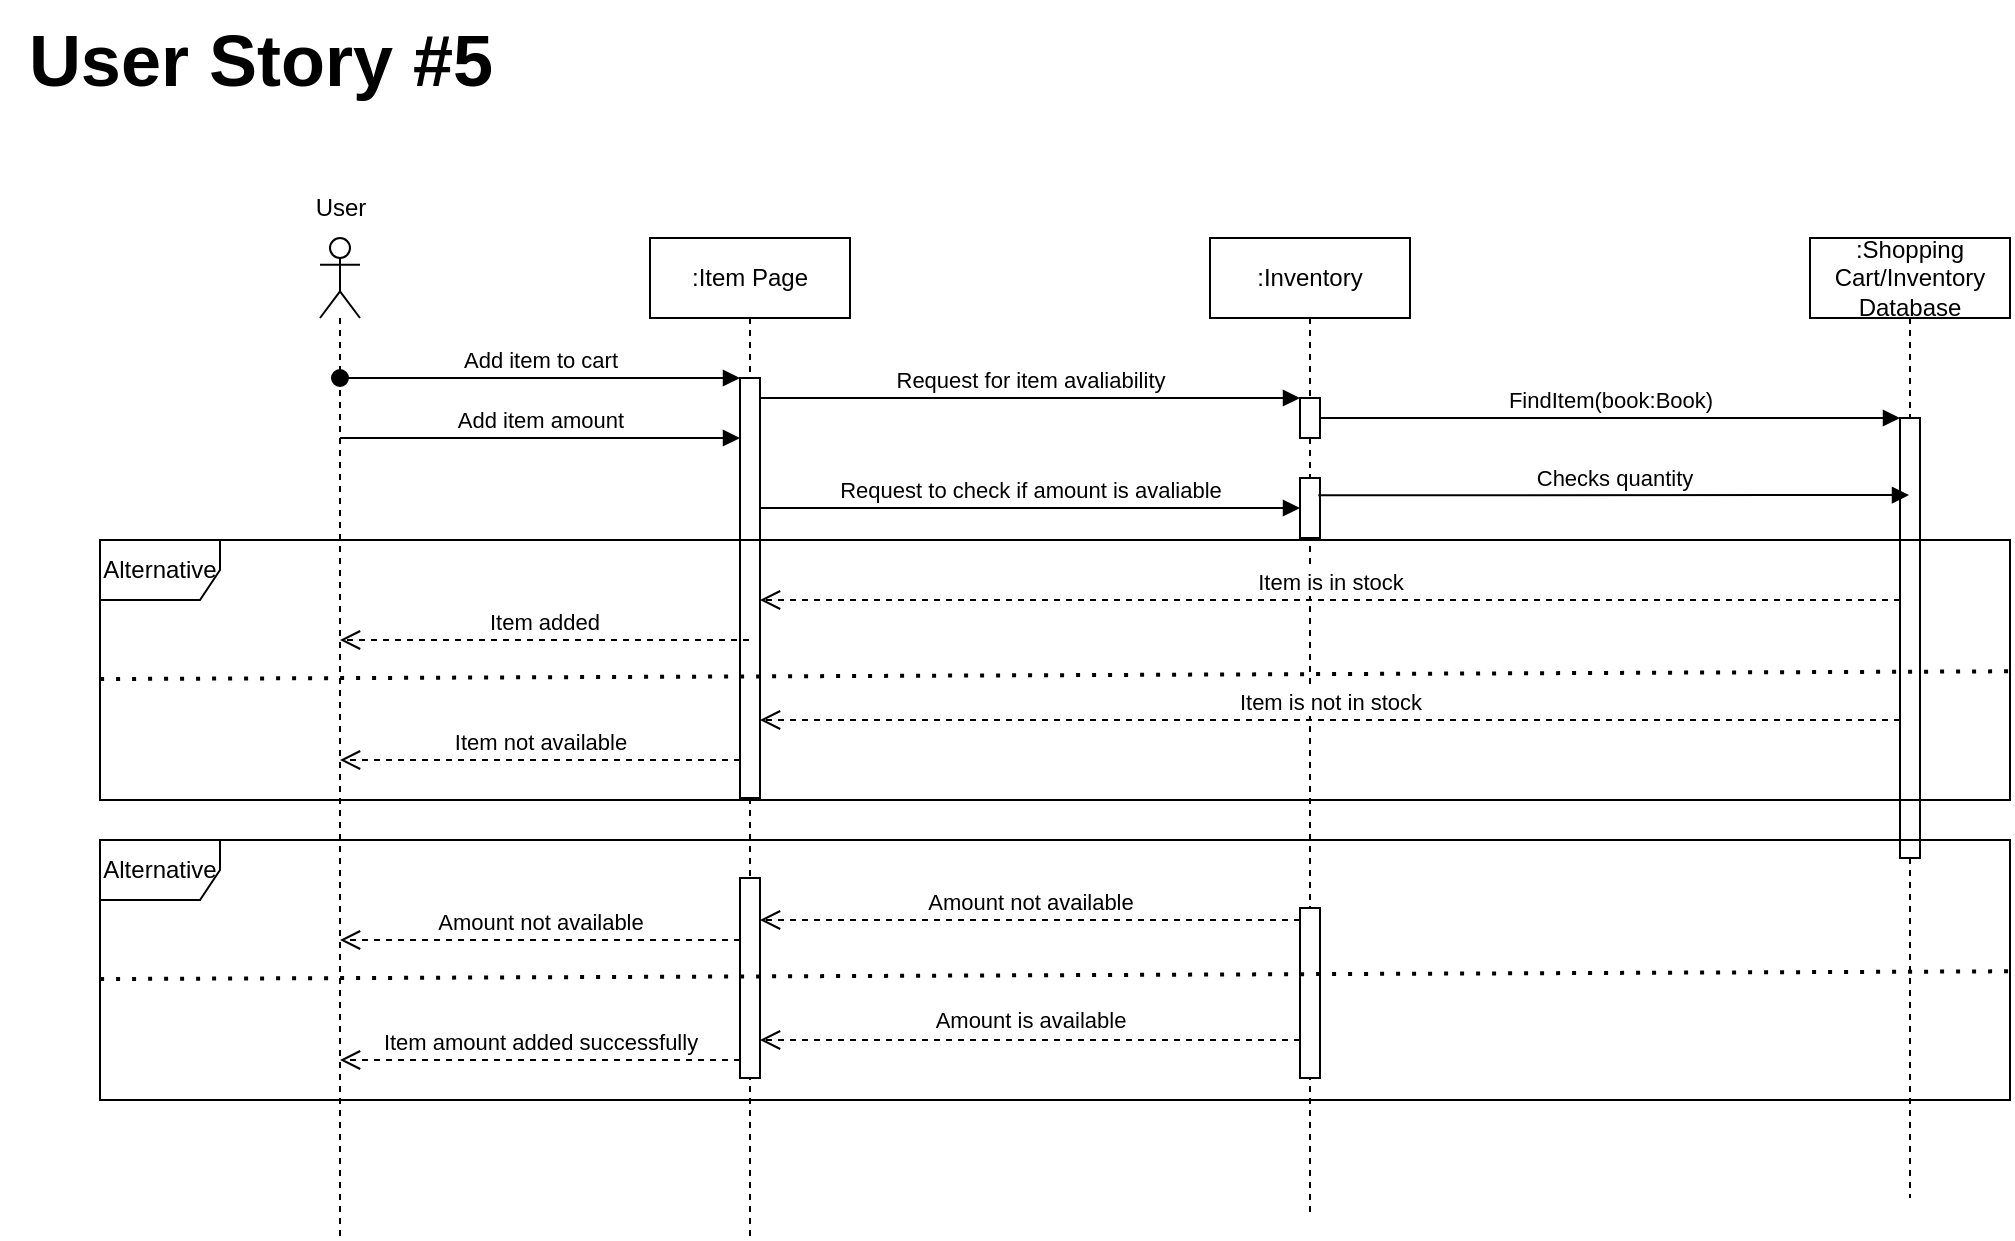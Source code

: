 <mxfile version="20.8.23" type="github">
  <diagram name="Page-1" id="2YBvvXClWsGukQMizWep">
    <mxGraphModel dx="2138" dy="612" grid="1" gridSize="10" guides="1" tooltips="1" connect="1" arrows="1" fold="1" page="1" pageScale="1" pageWidth="850" pageHeight="1100" math="0" shadow="0">
      <root>
        <mxCell id="0" />
        <mxCell id="1" parent="0" />
        <mxCell id="aM9ryv3xv72pqoxQDRHE-1" value=":Item Page" style="shape=umlLifeline;perimeter=lifelinePerimeter;whiteSpace=wrap;html=1;container=0;dropTarget=0;collapsible=0;recursiveResize=0;outlineConnect=0;portConstraint=eastwest;newEdgeStyle={&quot;edgeStyle&quot;:&quot;elbowEdgeStyle&quot;,&quot;elbow&quot;:&quot;vertical&quot;,&quot;curved&quot;:0,&quot;rounded&quot;:0};" parent="1" vertex="1">
          <mxGeometry x="-360" y="129" width="100" height="500" as="geometry" />
        </mxCell>
        <mxCell id="aM9ryv3xv72pqoxQDRHE-2" value="" style="html=1;points=[];perimeter=orthogonalPerimeter;outlineConnect=0;targetShapes=umlLifeline;portConstraint=eastwest;newEdgeStyle={&quot;edgeStyle&quot;:&quot;elbowEdgeStyle&quot;,&quot;elbow&quot;:&quot;vertical&quot;,&quot;curved&quot;:0,&quot;rounded&quot;:0};" parent="aM9ryv3xv72pqoxQDRHE-1" vertex="1">
          <mxGeometry x="45" y="70" width="10" height="210" as="geometry" />
        </mxCell>
        <mxCell id="eZsvmlX5MW4SyTnqw9ed-1" value="" style="shape=umlLifeline;perimeter=lifelinePerimeter;whiteSpace=wrap;html=1;container=1;dropTarget=0;collapsible=0;recursiveResize=0;outlineConnect=0;portConstraint=eastwest;newEdgeStyle={&quot;edgeStyle&quot;:&quot;elbowEdgeStyle&quot;,&quot;elbow&quot;:&quot;vertical&quot;,&quot;curved&quot;:0,&quot;rounded&quot;:0};participant=umlActor;" vertex="1" parent="aM9ryv3xv72pqoxQDRHE-1">
          <mxGeometry x="-165" width="20" height="500" as="geometry" />
        </mxCell>
        <mxCell id="eZsvmlX5MW4SyTnqw9ed-8" value="" style="html=1;points=[];perimeter=orthogonalPerimeter;outlineConnect=0;targetShapes=umlLifeline;portConstraint=eastwest;newEdgeStyle={&quot;edgeStyle&quot;:&quot;elbowEdgeStyle&quot;,&quot;elbow&quot;:&quot;vertical&quot;,&quot;curved&quot;:0,&quot;rounded&quot;:0};" vertex="1" parent="aM9ryv3xv72pqoxQDRHE-1">
          <mxGeometry x="45" y="320" width="10" height="100" as="geometry" />
        </mxCell>
        <mxCell id="eZsvmlX5MW4SyTnqw9ed-10" value="Amount not available" style="html=1;verticalAlign=bottom;endArrow=open;dashed=1;endSize=8;edgeStyle=elbowEdgeStyle;elbow=vertical;curved=0;rounded=0;" edge="1" parent="aM9ryv3xv72pqoxQDRHE-1" source="eZsvmlX5MW4SyTnqw9ed-8" target="eZsvmlX5MW4SyTnqw9ed-1">
          <mxGeometry relative="1" as="geometry">
            <mxPoint x="40" y="320" as="sourcePoint" />
            <mxPoint x="-40" y="420" as="targetPoint" />
            <Array as="points">
              <mxPoint x="-30" y="351" />
              <mxPoint x="-10" y="340" />
              <mxPoint y="320" />
              <mxPoint x="50" y="420" />
            </Array>
          </mxGeometry>
        </mxCell>
        <mxCell id="eZsvmlX5MW4SyTnqw9ed-20" value="Item added" style="html=1;verticalAlign=bottom;endArrow=open;dashed=1;endSize=8;edgeStyle=elbowEdgeStyle;elbow=vertical;curved=0;rounded=0;" edge="1" parent="aM9ryv3xv72pqoxQDRHE-1" source="aM9ryv3xv72pqoxQDRHE-1" target="eZsvmlX5MW4SyTnqw9ed-1">
          <mxGeometry relative="1" as="geometry">
            <mxPoint x="-10" y="149.67" as="sourcePoint" />
            <mxPoint x="-90" y="149.67" as="targetPoint" />
            <Array as="points">
              <mxPoint x="-100" y="201" />
              <mxPoint x="-40" y="191" />
              <mxPoint x="20" y="181" />
              <mxPoint x="-20" y="210" />
              <mxPoint y="200" />
              <mxPoint x="10" y="215" />
              <mxPoint x="-20" y="240" />
              <mxPoint y="240" />
              <mxPoint x="10" y="240" />
              <mxPoint x="-60" y="190" />
            </Array>
          </mxGeometry>
        </mxCell>
        <mxCell id="eZsvmlX5MW4SyTnqw9ed-7" value="Add item to cart" style="html=1;verticalAlign=bottom;startArrow=oval;startFill=1;endArrow=block;startSize=8;edgeStyle=elbowEdgeStyle;elbow=vertical;curved=0;rounded=0;" edge="1" parent="aM9ryv3xv72pqoxQDRHE-1" source="eZsvmlX5MW4SyTnqw9ed-1" target="aM9ryv3xv72pqoxQDRHE-2">
          <mxGeometry width="60" relative="1" as="geometry">
            <mxPoint x="-90" y="70" as="sourcePoint" />
            <mxPoint x="-30" y="110" as="targetPoint" />
            <Array as="points">
              <mxPoint x="-60" y="70" />
              <mxPoint x="20" y="90" />
              <mxPoint x="-60" y="110" />
            </Array>
          </mxGeometry>
        </mxCell>
        <mxCell id="eZsvmlX5MW4SyTnqw9ed-35" value="Add item amount" style="html=1;verticalAlign=bottom;endArrow=block;edgeStyle=elbowEdgeStyle;elbow=vertical;curved=0;rounded=0;" edge="1" parent="aM9ryv3xv72pqoxQDRHE-1" source="eZsvmlX5MW4SyTnqw9ed-1" target="aM9ryv3xv72pqoxQDRHE-2">
          <mxGeometry width="80" relative="1" as="geometry">
            <mxPoint x="-130" y="100" as="sourcePoint" />
            <mxPoint x="-50" y="100" as="targetPoint" />
            <Array as="points">
              <mxPoint x="-20" y="100" />
            </Array>
          </mxGeometry>
        </mxCell>
        <mxCell id="eZsvmlX5MW4SyTnqw9ed-38" value="Item not available" style="html=1;verticalAlign=bottom;endArrow=open;dashed=1;endSize=8;edgeStyle=elbowEdgeStyle;elbow=vertical;curved=0;rounded=0;" edge="1" parent="aM9ryv3xv72pqoxQDRHE-1" source="aM9ryv3xv72pqoxQDRHE-2" target="eZsvmlX5MW4SyTnqw9ed-1">
          <mxGeometry relative="1" as="geometry">
            <mxPoint x="-10" y="260" as="sourcePoint" />
            <mxPoint x="-90" y="260" as="targetPoint" />
            <Array as="points">
              <mxPoint x="-20" y="261" />
              <mxPoint x="10" y="241" />
              <mxPoint x="-50" y="260" />
            </Array>
          </mxGeometry>
        </mxCell>
        <mxCell id="eZsvmlX5MW4SyTnqw9ed-49" value="Item amount added successfully" style="html=1;verticalAlign=bottom;endArrow=open;dashed=1;endSize=8;edgeStyle=elbowEdgeStyle;elbow=vertical;curved=0;rounded=0;fontSize=11;" edge="1" parent="aM9ryv3xv72pqoxQDRHE-1" source="eZsvmlX5MW4SyTnqw9ed-8" target="eZsvmlX5MW4SyTnqw9ed-1">
          <mxGeometry relative="1" as="geometry">
            <mxPoint x="-25" y="411" as="sourcePoint" />
            <mxPoint x="-105" y="411" as="targetPoint" />
            <Array as="points">
              <mxPoint x="-130" y="411" />
            </Array>
          </mxGeometry>
        </mxCell>
        <mxCell id="aM9ryv3xv72pqoxQDRHE-5" value=":Inventory" style="shape=umlLifeline;perimeter=lifelinePerimeter;whiteSpace=wrap;html=1;container=0;dropTarget=0;collapsible=0;recursiveResize=0;outlineConnect=0;portConstraint=eastwest;newEdgeStyle={&quot;edgeStyle&quot;:&quot;elbowEdgeStyle&quot;,&quot;elbow&quot;:&quot;vertical&quot;,&quot;curved&quot;:0,&quot;rounded&quot;:0};" parent="1" vertex="1">
          <mxGeometry x="-80" y="129" width="100" height="490" as="geometry" />
        </mxCell>
        <mxCell id="aM9ryv3xv72pqoxQDRHE-6" value="" style="html=1;points=[];perimeter=orthogonalPerimeter;outlineConnect=0;targetShapes=umlLifeline;portConstraint=eastwest;newEdgeStyle={&quot;edgeStyle&quot;:&quot;elbowEdgeStyle&quot;,&quot;elbow&quot;:&quot;vertical&quot;,&quot;curved&quot;:0,&quot;rounded&quot;:0};" parent="aM9ryv3xv72pqoxQDRHE-5" vertex="1">
          <mxGeometry x="45" y="80" width="10" height="20" as="geometry" />
        </mxCell>
        <mxCell id="eZsvmlX5MW4SyTnqw9ed-31" value="" style="html=1;points=[];perimeter=orthogonalPerimeter;outlineConnect=0;targetShapes=umlLifeline;portConstraint=eastwest;newEdgeStyle={&quot;edgeStyle&quot;:&quot;elbowEdgeStyle&quot;,&quot;elbow&quot;:&quot;vertical&quot;,&quot;curved&quot;:0,&quot;rounded&quot;:0};" vertex="1" parent="aM9ryv3xv72pqoxQDRHE-5">
          <mxGeometry x="45" y="120" width="10" height="30" as="geometry" />
        </mxCell>
        <mxCell id="eZsvmlX5MW4SyTnqw9ed-39" value="" style="html=1;points=[];perimeter=orthogonalPerimeter;outlineConnect=0;targetShapes=umlLifeline;portConstraint=eastwest;newEdgeStyle={&quot;edgeStyle&quot;:&quot;elbowEdgeStyle&quot;,&quot;elbow&quot;:&quot;vertical&quot;,&quot;curved&quot;:0,&quot;rounded&quot;:0};" vertex="1" parent="aM9ryv3xv72pqoxQDRHE-5">
          <mxGeometry x="45" y="335" width="10" height="85" as="geometry" />
        </mxCell>
        <mxCell id="eZsvmlX5MW4SyTnqw9ed-4" value="User" style="text;html=1;align=center;verticalAlign=middle;resizable=0;points=[];autosize=1;strokeColor=none;fillColor=none;" vertex="1" parent="1">
          <mxGeometry x="-540" y="99" width="50" height="30" as="geometry" />
        </mxCell>
        <mxCell id="eZsvmlX5MW4SyTnqw9ed-12" value="Amount not available" style="html=1;verticalAlign=bottom;endArrow=open;dashed=1;endSize=8;edgeStyle=elbowEdgeStyle;elbow=vertical;curved=0;rounded=0;startArrow=none;" edge="1" parent="1" source="eZsvmlX5MW4SyTnqw9ed-39" target="eZsvmlX5MW4SyTnqw9ed-8">
          <mxGeometry relative="1" as="geometry">
            <mxPoint x="-30" y="379" as="sourcePoint" />
            <mxPoint x="-110" y="319" as="targetPoint" />
            <Array as="points">
              <mxPoint x="-70" y="470" />
              <mxPoint x="-140" y="479" />
              <mxPoint x="-90" y="449" />
              <mxPoint x="-190" y="514" />
              <mxPoint x="-250" y="469" />
            </Array>
            <mxPoint as="offset" />
          </mxGeometry>
        </mxCell>
        <mxCell id="eZsvmlX5MW4SyTnqw9ed-14" value=":Shopping Cart/Inventory Database" style="shape=umlLifeline;perimeter=lifelinePerimeter;whiteSpace=wrap;html=1;container=1;dropTarget=0;collapsible=0;recursiveResize=0;outlineConnect=0;portConstraint=eastwest;newEdgeStyle={&quot;edgeStyle&quot;:&quot;elbowEdgeStyle&quot;,&quot;elbow&quot;:&quot;vertical&quot;,&quot;curved&quot;:0,&quot;rounded&quot;:0};" vertex="1" parent="1">
          <mxGeometry x="220" y="129" width="100" height="480" as="geometry" />
        </mxCell>
        <mxCell id="eZsvmlX5MW4SyTnqw9ed-16" value="" style="html=1;points=[];perimeter=orthogonalPerimeter;outlineConnect=0;targetShapes=umlLifeline;portConstraint=eastwest;newEdgeStyle={&quot;edgeStyle&quot;:&quot;elbowEdgeStyle&quot;,&quot;elbow&quot;:&quot;vertical&quot;,&quot;curved&quot;:0,&quot;rounded&quot;:0};" vertex="1" parent="eZsvmlX5MW4SyTnqw9ed-14">
          <mxGeometry x="45" y="90" width="10" height="220" as="geometry" />
        </mxCell>
        <mxCell id="eZsvmlX5MW4SyTnqw9ed-15" value="FindItem(book:Book)" style="html=1;verticalAlign=bottom;endArrow=block;edgeStyle=elbowEdgeStyle;elbow=vertical;curved=0;rounded=0;" edge="1" parent="1" source="aM9ryv3xv72pqoxQDRHE-6" target="eZsvmlX5MW4SyTnqw9ed-16">
          <mxGeometry width="80" relative="1" as="geometry">
            <mxPoint x="-20" y="219" as="sourcePoint" />
            <mxPoint x="60" y="219" as="targetPoint" />
            <Array as="points">
              <mxPoint x="200" y="219" />
            </Array>
          </mxGeometry>
        </mxCell>
        <mxCell id="eZsvmlX5MW4SyTnqw9ed-17" value="Item is in stock" style="html=1;verticalAlign=bottom;endArrow=open;dashed=1;endSize=8;edgeStyle=elbowEdgeStyle;elbow=vertical;curved=0;rounded=0;" edge="1" parent="1" source="eZsvmlX5MW4SyTnqw9ed-16" target="aM9ryv3xv72pqoxQDRHE-2">
          <mxGeometry relative="1" as="geometry">
            <mxPoint x="240" y="259" as="sourcePoint" />
            <mxPoint x="-10" y="259" as="targetPoint" />
            <Array as="points">
              <mxPoint x="-260" y="310" />
              <mxPoint x="-230" y="330" />
              <mxPoint x="50" y="304" />
              <mxPoint x="-200" y="319" />
              <mxPoint x="-110" y="349" />
              <mxPoint x="30" y="339" />
              <mxPoint x="80" y="349" />
              <mxPoint x="50" y="279" />
              <mxPoint x="20" y="259" />
              <mxPoint x="160" y="249" />
              <mxPoint x="40" y="309" />
              <mxPoint y="259" />
            </Array>
          </mxGeometry>
        </mxCell>
        <mxCell id="eZsvmlX5MW4SyTnqw9ed-23" value="Item is not in stock" style="html=1;verticalAlign=bottom;endArrow=open;dashed=1;endSize=8;edgeStyle=elbowEdgeStyle;elbow=vertical;curved=0;rounded=0;" edge="1" parent="1" source="eZsvmlX5MW4SyTnqw9ed-16" target="aM9ryv3xv72pqoxQDRHE-2">
          <mxGeometry relative="1" as="geometry">
            <mxPoint x="60" y="308.79" as="sourcePoint" />
            <mxPoint x="-10" y="289" as="targetPoint" />
            <Array as="points">
              <mxPoint x="-260" y="370" />
              <mxPoint x="-270" y="400" />
              <mxPoint x="-200" y="390" />
              <mxPoint x="90" y="370" />
              <mxPoint x="40" y="359" />
              <mxPoint x="130" y="379" />
              <mxPoint x="-220" y="369" />
              <mxPoint x="100" y="329" />
              <mxPoint x="50" y="249" />
              <mxPoint x="-180" y="239" />
              <mxPoint x="210" y="279" />
              <mxPoint x="40" y="309" />
              <mxPoint x="110" y="299" />
            </Array>
          </mxGeometry>
        </mxCell>
        <mxCell id="eZsvmlX5MW4SyTnqw9ed-24" value="Request for item avaliability" style="html=1;verticalAlign=bottom;endArrow=block;edgeStyle=elbowEdgeStyle;elbow=vertical;curved=0;rounded=0;" edge="1" parent="1" source="aM9ryv3xv72pqoxQDRHE-2" target="aM9ryv3xv72pqoxQDRHE-6">
          <mxGeometry width="80" relative="1" as="geometry">
            <mxPoint x="-290" y="223.58" as="sourcePoint" />
            <mxPoint x="-210" y="223.58" as="targetPoint" />
            <Array as="points">
              <mxPoint x="-70" y="209" />
            </Array>
            <mxPoint as="offset" />
          </mxGeometry>
        </mxCell>
        <mxCell id="eZsvmlX5MW4SyTnqw9ed-30" value="Request to check if amount is avaliable" style="html=1;verticalAlign=bottom;endArrow=block;edgeStyle=elbowEdgeStyle;elbow=vertical;curved=0;rounded=0;" edge="1" parent="1" source="aM9ryv3xv72pqoxQDRHE-2" target="eZsvmlX5MW4SyTnqw9ed-31">
          <mxGeometry width="80" relative="1" as="geometry">
            <mxPoint x="-210" y="308.58" as="sourcePoint" />
            <mxPoint x="-110" y="309" as="targetPoint" />
            <Array as="points">
              <mxPoint x="-170" y="264" />
              <mxPoint x="-50" y="309" />
            </Array>
          </mxGeometry>
        </mxCell>
        <mxCell id="eZsvmlX5MW4SyTnqw9ed-33" value="Checks quantity" style="html=1;verticalAlign=bottom;endArrow=block;edgeStyle=elbowEdgeStyle;elbow=vertical;curved=0;rounded=0;exitX=0.917;exitY=0.289;exitDx=0;exitDy=0;exitPerimeter=0;" edge="1" parent="1" source="eZsvmlX5MW4SyTnqw9ed-31" target="eZsvmlX5MW4SyTnqw9ed-14">
          <mxGeometry width="80" relative="1" as="geometry">
            <mxPoint x="-20" y="308.58" as="sourcePoint" />
            <mxPoint x="60" y="308.58" as="targetPoint" />
          </mxGeometry>
        </mxCell>
        <mxCell id="eZsvmlX5MW4SyTnqw9ed-40" value="" style="html=1;verticalAlign=bottom;endArrow=none;dashed=1;endSize=8;edgeStyle=elbowEdgeStyle;elbow=vertical;curved=0;rounded=0;" edge="1" parent="1" target="eZsvmlX5MW4SyTnqw9ed-39">
          <mxGeometry x="0.26" relative="1" as="geometry">
            <mxPoint x="-30" y="379" as="sourcePoint" />
            <mxPoint x="-305" y="479" as="targetPoint" />
            <Array as="points" />
            <mxPoint as="offset" />
          </mxGeometry>
        </mxCell>
        <mxCell id="eZsvmlX5MW4SyTnqw9ed-44" value="&lt;b&gt;&lt;font style=&quot;font-size: 36px;&quot;&gt;User Story #5&lt;/font&gt;&lt;/b&gt;" style="text;html=1;align=center;verticalAlign=middle;resizable=0;points=[];autosize=1;strokeColor=none;fillColor=none;" vertex="1" parent="1">
          <mxGeometry x="-685" y="10" width="260" height="60" as="geometry" />
        </mxCell>
        <mxCell id="eZsvmlX5MW4SyTnqw9ed-45" value="Alternative" style="shape=umlFrame;whiteSpace=wrap;html=1;pointerEvents=0;" vertex="1" parent="1">
          <mxGeometry x="-635" y="430" width="955" height="130" as="geometry" />
        </mxCell>
        <mxCell id="eZsvmlX5MW4SyTnqw9ed-47" value="" style="html=1;verticalAlign=bottom;endArrow=open;dashed=1;endSize=8;edgeStyle=elbowEdgeStyle;elbow=vertical;curved=0;rounded=0;fontSize=36;" edge="1" parent="1" source="eZsvmlX5MW4SyTnqw9ed-39" target="eZsvmlX5MW4SyTnqw9ed-8">
          <mxGeometry relative="1" as="geometry">
            <mxPoint x="-170" y="510" as="sourcePoint" />
            <mxPoint x="-250" y="510" as="targetPoint" />
            <Array as="points">
              <mxPoint x="-80" y="530" />
              <mxPoint x="-130" y="520" />
            </Array>
          </mxGeometry>
        </mxCell>
        <mxCell id="eZsvmlX5MW4SyTnqw9ed-48" value="Amount is available" style="edgeLabel;html=1;align=center;verticalAlign=middle;resizable=0;points=[];fontSize=11;" vertex="1" connectable="0" parent="eZsvmlX5MW4SyTnqw9ed-47">
          <mxGeometry x="0.008" relative="1" as="geometry">
            <mxPoint x="1" y="-10" as="offset" />
          </mxGeometry>
        </mxCell>
        <mxCell id="eZsvmlX5MW4SyTnqw9ed-50" value="" style="endArrow=none;dashed=1;html=1;dashPattern=1 3;strokeWidth=2;rounded=0;exitX=0.999;exitY=0.505;exitDx=0;exitDy=0;exitPerimeter=0;entryX=-0.004;entryY=0.535;entryDx=0;entryDy=0;entryPerimeter=0;" edge="1" parent="1" source="eZsvmlX5MW4SyTnqw9ed-45" target="eZsvmlX5MW4SyTnqw9ed-45">
          <mxGeometry width="50" height="50" relative="1" as="geometry">
            <mxPoint x="420" y="494.5" as="sourcePoint" />
            <mxPoint x="-412" y="495.5" as="targetPoint" />
            <Array as="points" />
          </mxGeometry>
        </mxCell>
        <mxCell id="eZsvmlX5MW4SyTnqw9ed-51" value="Alternative" style="shape=umlFrame;whiteSpace=wrap;html=1;pointerEvents=0;" vertex="1" parent="1">
          <mxGeometry x="-635" y="280" width="955" height="130" as="geometry" />
        </mxCell>
        <mxCell id="eZsvmlX5MW4SyTnqw9ed-52" value="" style="endArrow=none;dashed=1;html=1;dashPattern=1 3;strokeWidth=2;rounded=0;exitX=0.999;exitY=0.505;exitDx=0;exitDy=0;exitPerimeter=0;entryX=-0.004;entryY=0.535;entryDx=0;entryDy=0;entryPerimeter=0;" edge="1" parent="1" source="eZsvmlX5MW4SyTnqw9ed-51" target="eZsvmlX5MW4SyTnqw9ed-51">
          <mxGeometry width="50" height="50" relative="1" as="geometry">
            <mxPoint x="443.82" y="103.5" as="sourcePoint" />
            <mxPoint x="-388.18" y="104.5" as="targetPoint" />
            <Array as="points" />
          </mxGeometry>
        </mxCell>
      </root>
    </mxGraphModel>
  </diagram>
</mxfile>
